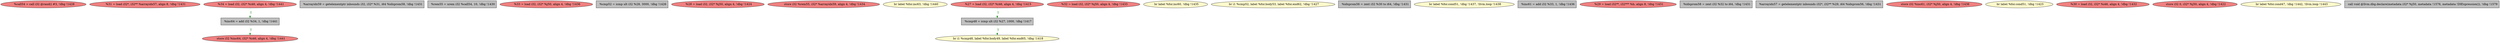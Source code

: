 
digraph G {


node4404 [fillcolor=lightcoral,label="  %call54 = call i32 @rand() #3, !dbg !1428",shape=ellipse,style=filled ]
node4403 [fillcolor=lightcoral,label="  %31 = load i32*, i32** %arrayidx57, align 8, !dbg !1431",shape=ellipse,style=filled ]
node4402 [fillcolor=lightcoral,label="  store i32 %inc64, i32* %i46, align 4, !dbg !1441",shape=ellipse,style=filled ]
node4401 [fillcolor=grey,label="  %arrayidx59 = getelementptr inbounds i32, i32* %31, i64 %idxprom58, !dbg !1431",shape=rectangle,style=filled ]
node4396 [fillcolor=grey,label="  %rem55 = urem i32 %call54, 10, !dbg !1430",shape=rectangle,style=filled ]
node4398 [fillcolor=lightcoral,label="  %33 = load i32, i32* %j50, align 4, !dbg !1436",shape=ellipse,style=filled ]
node4395 [fillcolor=grey,label="  %cmp52 = icmp ult i32 %28, 3000, !dbg !1426",shape=rectangle,style=filled ]
node4394 [fillcolor=lightcoral,label="  %28 = load i32, i32* %j50, align 4, !dbg !1424",shape=ellipse,style=filled ]
node4393 [fillcolor=lightcoral,label="  store i32 %rem55, i32* %arrayidx59, align 4, !dbg !1434",shape=ellipse,style=filled ]
node4397 [fillcolor=lemonchiffon,label="  br label %for.inc63, !dbg !1440",shape=ellipse,style=filled ]
node4392 [fillcolor=grey,label="  %inc64 = add i32 %34, 1, !dbg !1441",shape=rectangle,style=filled ]
node4391 [fillcolor=grey,label="  %cmp48 = icmp ult i32 %27, 1000, !dbg !1417",shape=rectangle,style=filled ]
node4379 [fillcolor=lightcoral,label="  %32 = load i32, i32* %j50, align 4, !dbg !1433",shape=ellipse,style=filled ]
node4400 [fillcolor=lightcoral,label="  %34 = load i32, i32* %i46, align 4, !dbg !1441",shape=ellipse,style=filled ]
node4376 [fillcolor=lemonchiffon,label="  br label %for.inc60, !dbg !1435",shape=ellipse,style=filled ]
node4385 [fillcolor=lemonchiffon,label="  br i1 %cmp52, label %for.body53, label %for.end62, !dbg !1427",shape=ellipse,style=filled ]
node4389 [fillcolor=lemonchiffon,label="  br i1 %cmp48, label %for.body49, label %for.end65, !dbg !1418",shape=ellipse,style=filled ]
node4378 [fillcolor=grey,label="  %idxprom56 = zext i32 %30 to i64, !dbg !1431",shape=rectangle,style=filled ]
node4375 [fillcolor=lemonchiffon,label="  br label %for.cond51, !dbg !1437, !llvm.loop !1438",shape=ellipse,style=filled ]
node4390 [fillcolor=lightcoral,label="  %27 = load i32, i32* %i46, align 4, !dbg !1415",shape=ellipse,style=filled ]
node4381 [fillcolor=grey,label="  %inc61 = add i32 %33, 1, !dbg !1436",shape=rectangle,style=filled ]
node4382 [fillcolor=lightcoral,label="  %29 = load i32**, i32*** %b, align 8, !dbg !1431",shape=ellipse,style=filled ]
node4377 [fillcolor=grey,label="  %idxprom58 = zext i32 %32 to i64, !dbg !1431",shape=rectangle,style=filled ]
node4387 [fillcolor=grey,label="  %arrayidx57 = getelementptr inbounds i32*, i32** %29, i64 %idxprom56, !dbg !1431",shape=rectangle,style=filled ]
node4383 [fillcolor=lightcoral,label="  store i32 %inc61, i32* %j50, align 4, !dbg !1436",shape=ellipse,style=filled ]
node4384 [fillcolor=lemonchiffon,label="  br label %for.cond51, !dbg !1423",shape=ellipse,style=filled ]
node4380 [fillcolor=lightcoral,label="  %30 = load i32, i32* %i46, align 4, !dbg !1432",shape=ellipse,style=filled ]
node4386 [fillcolor=lightcoral,label="  store i32 0, i32* %j50, align 4, !dbg !1422",shape=ellipse,style=filled ]
node4399 [fillcolor=lemonchiffon,label="  br label %for.cond47, !dbg !1442, !llvm.loop !1443",shape=ellipse,style=filled ]
node4388 [fillcolor=grey,label="  call void @llvm.dbg.declare(metadata i32* %j50, metadata !1576, metadata !DIExpression()), !dbg !1579",shape=rectangle,style=filled ]

node4391->node4389 [style=dotted,color=forestgreen,label="T",fontcolor=forestgreen ]
node4390->node4391 [style=dotted,color=forestgreen,label="T",fontcolor=forestgreen ]
node4400->node4392 [style=dotted,color=forestgreen,label="T",fontcolor=forestgreen ]
node4392->node4402 [style=dotted,color=forestgreen,label="T",fontcolor=forestgreen ]


}
